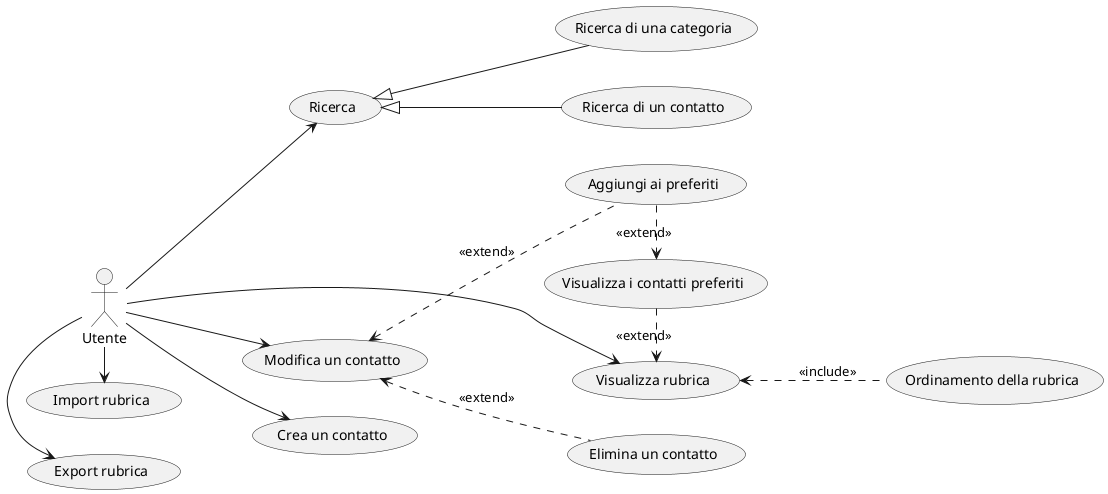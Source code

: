 @startuml
left to right direction

!define primary_color #5D9CEC
!define secondary_color #EBEBEB

actor "Utente" as User

usecase "Crea un contatto" as UC_Creazione
usecase "Modifica un contatto" as UC_Modifica
usecase "Elimina un contatto" as UC_Elimina
usecase "Aggiungi ai preferiti" as UC_Preferiti
usecase "Visualizza rubrica" as UC_Visualizzazione
usecase "Ricerca" as UC_Ricerca
usecase "Ricerca di un contatto" as UC_RicercaContatto
usecase "Ricerca di una categoria" as UC_RicercaCategoria
usecase "Import rubrica" as UC_Import
usecase "Export rubrica" as UC_Export
usecase "Ordinamento della rubrica" as UC_Ordinamento
usecase "Visualizza i contatti preferiti" as UC_VediPreferiti

User --> UC_Creazione
User --> UC_Modifica
User --> UC_Ricerca
User --> UC_Visualizzazione
User -right-> UC_Import
User -right-> UC_Export

UC_Elimina .up.> UC_Modifica : <<extend>>
UC_Preferiti .up.> UC_Modifica : <<extend>>
UC_Ordinamento .up.> UC_Visualizzazione : <<include>>
UC_RicercaContatto -up-|> UC_Ricerca
UC_RicercaCategoria -up-|> UC_Ricerca

UC_VediPreferiti .right.> UC_Visualizzazione : <<extend>>
UC_Preferiti .right.> UC_VediPreferiti : <<extend>>
@enduml
